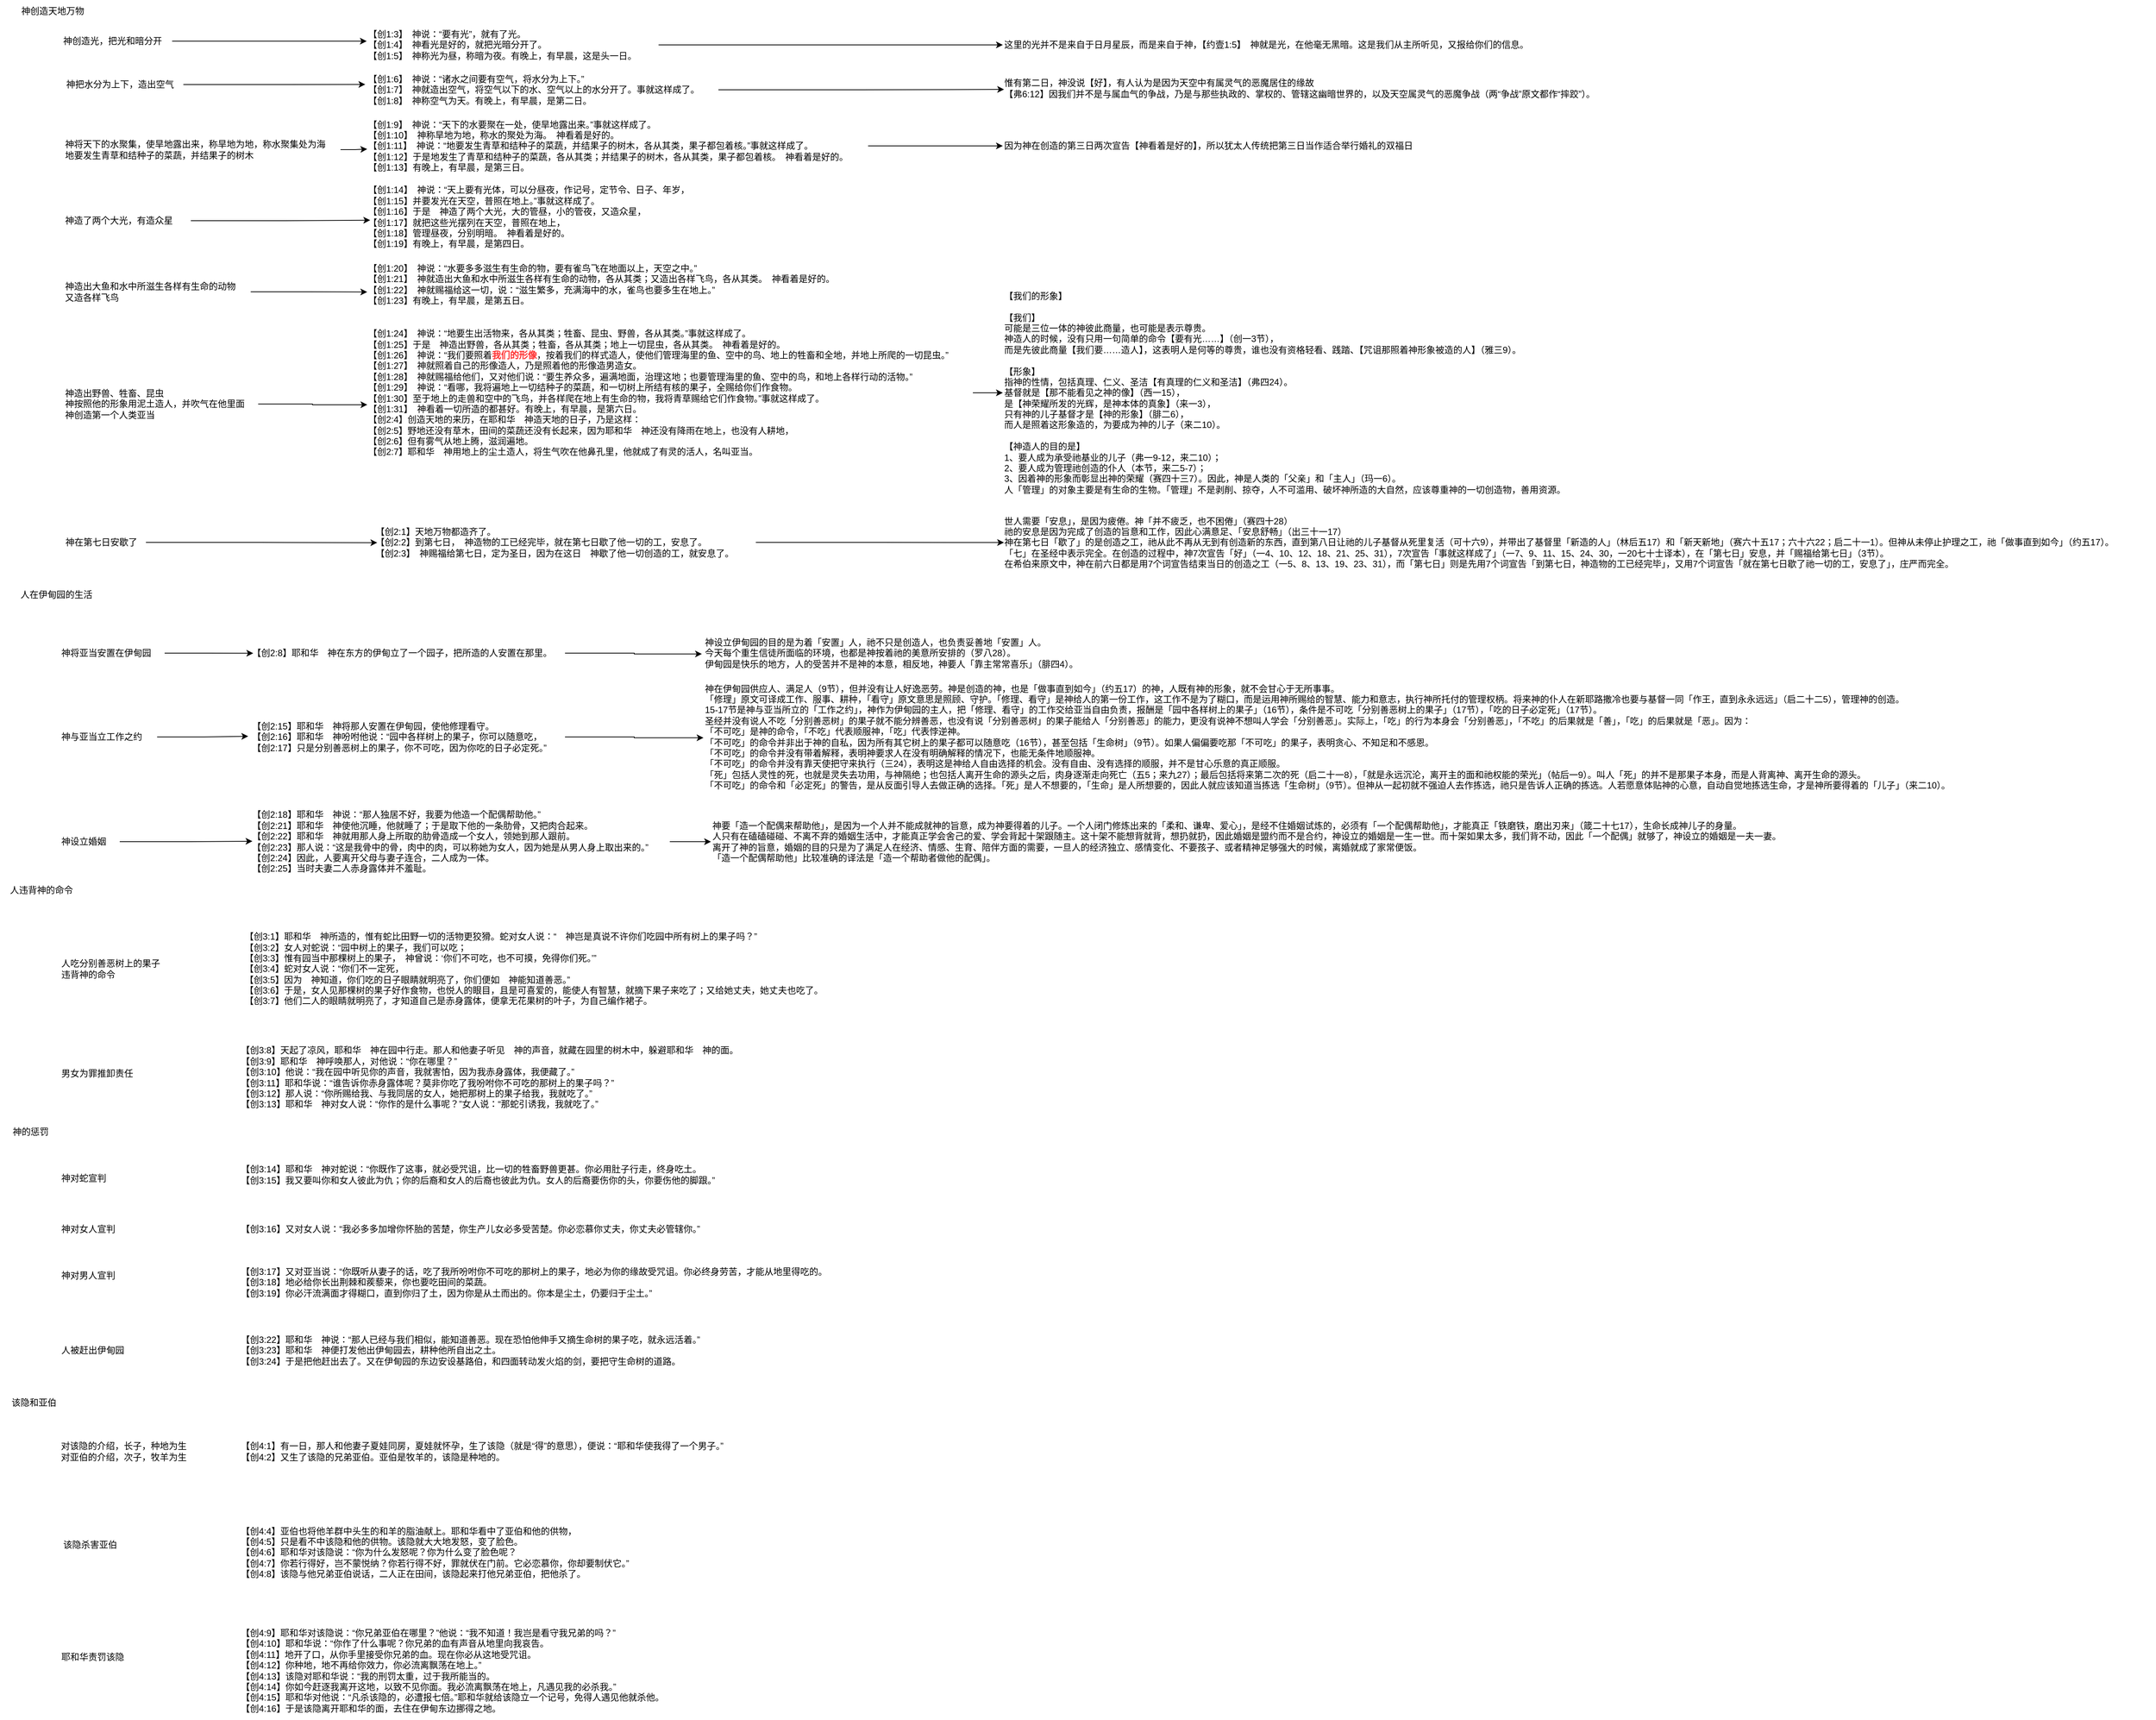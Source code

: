 <mxfile version="24.7.17">
  <diagram name="Page-1" id="DM4he_RCLRV9WtfL8puU">
    <mxGraphModel dx="1042" dy="565" grid="1" gridSize="10" guides="1" tooltips="1" connect="1" arrows="1" fold="1" page="1" pageScale="1" pageWidth="827" pageHeight="1169" math="0" shadow="0">
      <root>
        <mxCell id="0" />
        <mxCell id="1" parent="0" />
        <mxCell id="__xsrpT0oX-hWeF_dwTw-1" value="神创造天地万物" style="text;html=1;align=center;verticalAlign=middle;resizable=0;points=[];autosize=1;strokeColor=none;fillColor=none;" parent="1" vertex="1">
          <mxGeometry x="15" y="40" width="110" height="30" as="geometry" />
        </mxCell>
        <mxCell id="__xsrpT0oX-hWeF_dwTw-2" value="人在伊甸园的生活" style="text;html=1;align=center;verticalAlign=middle;resizable=0;points=[];autosize=1;strokeColor=none;fillColor=none;" parent="1" vertex="1">
          <mxGeometry x="15" y="820" width="120" height="30" as="geometry" />
        </mxCell>
        <mxCell id="kcKfXnQ_HAUE7W35JB_x-12" style="edgeStyle=orthogonalEdgeStyle;rounded=0;orthogonalLoop=1;jettySize=auto;html=1;" parent="1" source="__xsrpT0oX-hWeF_dwTw-6" target="__xsrpT0oX-hWeF_dwTw-25" edge="1">
          <mxGeometry relative="1" as="geometry" />
        </mxCell>
        <mxCell id="__xsrpT0oX-hWeF_dwTw-6" value="&lt;div&gt;【创1:3】　神说：“要有光”，就有了光。&lt;/div&gt;&lt;div&gt;&lt;span style=&quot;background-color: initial;&quot;&gt;【创1:4】　神看光是好的，就把光暗分开了。&lt;/span&gt;&lt;/div&gt;&lt;div&gt;&lt;span style=&quot;background-color: initial;&quot;&gt;【创1:5】　神称光为昼，称暗为夜。有晚上，有早晨，这是头一日。&lt;/span&gt;&lt;/div&gt;" style="text;html=1;align=left;verticalAlign=middle;resizable=0;points=[];autosize=1;strokeColor=none;fillColor=none;" parent="1" vertex="1">
          <mxGeometry x="490" y="70" width="390" height="60" as="geometry" />
        </mxCell>
        <mxCell id="__xsrpT0oX-hWeF_dwTw-7" value="&lt;div&gt;【创1:6】　神说：“诸水之间要有空气，将水分为上下。”&lt;/div&gt;&lt;div&gt;&lt;span style=&quot;background-color: initial;&quot;&gt;【创1:7】　神就造出空气，将空气以下的水、空气以上的水分开了。事就这样成了。&lt;/span&gt;&lt;/div&gt;&lt;div&gt;&lt;span style=&quot;background-color: initial;&quot;&gt;【创1:8】　神称空气为天。有晚上，有早晨，是第二日。&lt;/span&gt;&lt;/div&gt;" style="text;html=1;align=left;verticalAlign=middle;resizable=0;points=[];autosize=1;strokeColor=none;fillColor=none;" parent="1" vertex="1">
          <mxGeometry x="490" y="130" width="470" height="60" as="geometry" />
        </mxCell>
        <mxCell id="kcKfXnQ_HAUE7W35JB_x-14" style="edgeStyle=orthogonalEdgeStyle;rounded=0;orthogonalLoop=1;jettySize=auto;html=1;" parent="1" source="__xsrpT0oX-hWeF_dwTw-8" target="__xsrpT0oX-hWeF_dwTw-23" edge="1">
          <mxGeometry relative="1" as="geometry" />
        </mxCell>
        <mxCell id="__xsrpT0oX-hWeF_dwTw-8" value="&lt;div&gt;【创1:9】　神说：“天下的水要聚在一处，使旱地露出来。”事就这样成了。&lt;/div&gt;&lt;div&gt;【创1:10】　神称旱地为地，称水的聚处为海。　神看着是好的。&lt;/div&gt;&lt;div&gt;【创1:11】　神说：“地要发生青草和结种子的菜蔬，并结果子的树木，各从其类，果子都包着核。”事就这样成了。&lt;/div&gt;&lt;div&gt;【创1:12】于是地发生了青草和结种子的菜蔬，各从其类；并结果子的树木，各从其类，果子都包着核。　神看着是好的。&lt;/div&gt;&lt;div&gt;【创1:13】有晚上，有早晨，是第三日。&lt;/div&gt;" style="text;html=1;align=left;verticalAlign=middle;resizable=0;points=[];autosize=1;strokeColor=none;fillColor=none;" parent="1" vertex="1">
          <mxGeometry x="490" y="190" width="670" height="90" as="geometry" />
        </mxCell>
        <mxCell id="__xsrpT0oX-hWeF_dwTw-13" value="&lt;div&gt;【创1:14】　神说：“天上要有光体，可以分昼夜，作记号，定节令、日子、年岁，&lt;/div&gt;&lt;div&gt;【创1:15】并要发光在天空，普照在地上。”事就这样成了。&lt;/div&gt;&lt;div&gt;【创1:16】于是　神造了两个大光，大的管昼，小的管夜，又造众星，&lt;/div&gt;&lt;div&gt;【创1:17】就把这些光摆列在天空，普照在地上，&lt;/div&gt;&lt;div&gt;【创1:18】管理昼夜，分别明暗。　神看着是好的。&lt;/div&gt;&lt;div style=&quot;&quot;&gt;【创1:19】有晚上，有早晨，是第四日。&lt;/div&gt;" style="text;html=1;align=left;verticalAlign=middle;resizable=0;points=[];autosize=1;strokeColor=none;fillColor=none;" parent="1" vertex="1">
          <mxGeometry x="490" y="280" width="460" height="100" as="geometry" />
        </mxCell>
        <mxCell id="__xsrpT0oX-hWeF_dwTw-14" value="&lt;div&gt;【创1:20】　神说：“水要多多滋生有生命的物，要有雀鸟飞在地面以上，天空之中。”&lt;/div&gt;&lt;div&gt;【创1:21】　神就造出大鱼和水中所滋生各样有生命的动物，各从其类；又造出各样飞鸟，各从其类。　神看着是好的。&lt;/div&gt;&lt;div&gt;【创1:22】　神就赐福给这一切，说：“滋生繁多，充满海中的水，雀鸟也要多生在地上。”&lt;/div&gt;&lt;div&gt;【创1:23】有晚上，有早晨，是第五日。&lt;/div&gt;" style="text;html=1;align=left;verticalAlign=middle;resizable=0;points=[];autosize=1;strokeColor=none;fillColor=none;" parent="1" vertex="1">
          <mxGeometry x="490" y="385" width="660" height="70" as="geometry" />
        </mxCell>
        <mxCell id="kcKfXnQ_HAUE7W35JB_x-15" style="edgeStyle=orthogonalEdgeStyle;rounded=0;orthogonalLoop=1;jettySize=auto;html=1;" parent="1" source="__xsrpT0oX-hWeF_dwTw-15" target="__xsrpT0oX-hWeF_dwTw-41" edge="1">
          <mxGeometry relative="1" as="geometry" />
        </mxCell>
        <mxCell id="__xsrpT0oX-hWeF_dwTw-15" value="&lt;div&gt;【创1:24】　神说：“地要生出活物来，各从其类；牲畜、昆虫、野兽，各从其类。”事就这样成了。&lt;/div&gt;&lt;div&gt;【创1:25】于是　神造出野兽，各从其类；牲畜，各从其类；地上一切昆虫，各从其类。　神看着是好的。&lt;/div&gt;&lt;div&gt;【创1:26】　神说：“我们要照着&lt;b&gt;&lt;font color=&quot;#ff3333&quot;&gt;我们的形像&lt;/font&gt;&lt;/b&gt;，按着我们的样式造人，使他们管理海里的鱼、空中的鸟、地上的牲畜和全地，并地上所爬的一切昆虫。”&lt;/div&gt;&lt;div&gt;【创1:27】　神就照着自己的形像造人，乃是照着他的形像造男造女。&lt;/div&gt;&lt;div&gt;【创1:28】　神就赐福给他们，又对他们说：“要生养众多，遍满地面，治理这地；也要管理海里的鱼、空中的鸟，和地上各样行动的活物。”&lt;/div&gt;&lt;div&gt;【创1:29】　神说：“看哪，我将遍地上一切结种子的菜蔬，和一切树上所结有核的果子，全赐给你们作食物。&lt;/div&gt;&lt;div&gt;【创1:30】至于地上的走兽和空中的飞鸟，并各样爬在地上有生命的物，我将青草赐给它们作食物。”事就这样成了。&lt;/div&gt;&lt;div&gt;【创1:31】　神看着一切所造的都甚好。有晚上，有早晨，是第六日。&lt;/div&gt;&lt;div&gt;&lt;div&gt;【创2:4】创造天地的来历，在耶和华　神造天地的日子，乃是这样：&lt;/div&gt;&lt;div&gt;【创2:5】野地还没有草木，田间的菜蔬还没有长起来，因为耶和华　神还没有降雨在地上，也没有人耕地，&lt;/div&gt;&lt;div&gt;【创2:6】但有雾气从地上腾，滋润遍地。&lt;/div&gt;&lt;div&gt;【创2:7】耶和华　神用地上的尘土造人，将生气吹在他鼻孔里，他就成了有灵的活人，名叫亚当。&lt;/div&gt;&lt;/div&gt;" style="text;html=1;align=left;verticalAlign=middle;resizable=0;points=[];autosize=1;strokeColor=none;fillColor=none;" parent="1" vertex="1">
          <mxGeometry x="490" y="470" width="810" height="190" as="geometry" />
        </mxCell>
        <mxCell id="__xsrpT0oX-hWeF_dwTw-23" value="因为神在创造的第三日两次宣告【神看着是好的】，所以犹太人传统把第三日当作适合举行婚礼的双福日" style="text;html=1;align=left;verticalAlign=middle;resizable=0;points=[];autosize=1;strokeColor=none;fillColor=none;" parent="1" vertex="1">
          <mxGeometry x="1340" y="220" width="580" height="30" as="geometry" />
        </mxCell>
        <mxCell id="__xsrpT0oX-hWeF_dwTw-25" value="这里的光并不是来自于日月星辰，而是来自于神，【约壹1:5】　神就是光，在他毫无黑暗。这是我们从主所听见，又报给你们的信息。" style="text;html=1;align=left;verticalAlign=middle;resizable=0;points=[];autosize=1;strokeColor=none;fillColor=none;" parent="1" vertex="1">
          <mxGeometry x="1340" y="85" width="740" height="30" as="geometry" />
        </mxCell>
        <mxCell id="__xsrpT0oX-hWeF_dwTw-26" value="惟有第二日，神没说【好】，有人认为是因为天空中有属灵气的恶魔居住的缘故&lt;div&gt;【弗6:12】因我们并不是与属血气的争战，乃是与那些执政的、掌权的、管辖这幽暗世界的，以及天空属灵气的恶魔争战（两“争战”原文都作“摔跤”）。&lt;/div&gt;" style="text;html=1;align=left;verticalAlign=middle;resizable=0;points=[];autosize=1;strokeColor=none;fillColor=none;" parent="1" vertex="1">
          <mxGeometry x="1340" y="138" width="820" height="40" as="geometry" />
        </mxCell>
        <mxCell id="__xsrpT0oX-hWeF_dwTw-32" value="&lt;div&gt;【创2:1】天地万物都造齐了。&lt;/div&gt;&lt;div&gt;【创2:2】到第七日，　神造物的工已经完毕，就在第七日歇了他一切的工，安息了。&lt;/div&gt;&lt;div&gt;【创2:3】　神赐福给第七日，定为圣日，因为在这日　神歇了他一切创造的工，就安息了。&lt;/div&gt;" style="text;html=1;align=left;verticalAlign=middle;resizable=0;points=[];autosize=1;strokeColor=none;fillColor=none;" parent="1" vertex="1">
          <mxGeometry x="500" y="735" width="510" height="60" as="geometry" />
        </mxCell>
        <mxCell id="__xsrpT0oX-hWeF_dwTw-40" value="&lt;div&gt;世人需要「安息」，是因为疲倦。神「并不疲乏，也不困倦」（赛四十28）&lt;/div&gt;&lt;div&gt;祂的安息是因为完成了创造的旨意和工作，因此心满意足、「安息舒畅」（出三十一17）&lt;/div&gt;&lt;div&gt;神在第七日「歇了」的是创造之工，祂从此不再从无到有创造新的东西，直到第八日让祂的儿子基督从死里复活（可十六9），并带出了基督里「新造的人」（林后五17）和「新天新地」（赛六十五17；六十六22；启二十一1）。但神从未停止护理之工，祂「做事直到如今」（约五17）。&lt;/div&gt;&lt;div&gt;「七」在圣经中表示完全。在创造的过程中，神7次宣告「好」（一4、10、12、18、21、25、31），7次宣告「事就这样成了」（一7、9、11、15、24、30，一20七十士译本），在「第七日」安息，并「赐福给第七日」（3节）。&lt;/div&gt;&lt;div&gt;在希伯来原文中，神在前六日都是用7个词宣告结束当日的创造之工（一5、8、13、19、23、31），而「第七日」则是先用7个词宣告「到第七日，神造物的工已经完毕」，又用7个词宣告「就在第七日歇了祂一切的工，安息了」，庄严而完全。&lt;/div&gt;" style="text;html=1;align=left;verticalAlign=middle;resizable=0;points=[];autosize=1;strokeColor=none;fillColor=none;" parent="1" vertex="1">
          <mxGeometry x="1340" y="720" width="1540" height="90" as="geometry" />
        </mxCell>
        <mxCell id="__xsrpT0oX-hWeF_dwTw-41" value="&lt;span style=&quot;&quot;&gt;【我们的形象】&lt;/span&gt;&lt;div style=&quot;&quot;&gt;&lt;br&gt;&lt;div&gt;【我们】&lt;br&gt;&lt;span style=&quot;background-color: initial;&quot;&gt;可能是三位一体的神彼此商量，也可能是表示尊贵。&lt;/span&gt;&lt;/div&gt;&lt;div&gt;神造人的时候，没有只用一句简单的命令【要有光……】（创一3节），&lt;br&gt;而是先彼此商量【我们要……造人】，这表明人是何等的尊贵，谁也没有资格轻看、践踏、【咒诅那照着神形象被造的人】（雅三9）。&lt;br&gt;&lt;br&gt;&lt;/div&gt;&lt;div&gt;【形象】&lt;br&gt;指神的性情，包括真理、仁义、圣洁【有真理的仁义和圣洁】（弗四24）。&lt;br&gt;基督就是【那不能看见之神的像】（西一15），&lt;/div&gt;&lt;div&gt;是【神荣耀所发的光辉，是神本体的真象】（来一3），&lt;/div&gt;&lt;div&gt;只有神的儿子基督才是【神的形象】（腓二6），&lt;/div&gt;&lt;div&gt;而人是照着这形象造的，为要成为神的儿子（来二10）。&lt;/div&gt;&lt;div&gt;&lt;br&gt;&lt;/div&gt;&lt;div&gt;&lt;div&gt;【神造人的目的是】&lt;/div&gt;&lt;div&gt;1、要人成为承受祂基业的儿子（弗一9-12，来二10）；&lt;/div&gt;&lt;div&gt;2、要人成为管理祂创造的仆人（本节，来二5-7）；&lt;/div&gt;&lt;div&gt;3、因着神的形象而彰显出神的荣耀（赛四十三7）。因此，神是人类的「父亲」和「主人」（玛一6）。&lt;/div&gt;&lt;div&gt;人「管理」的对象主要是有生命的生物。「管理」不是剥削、掠夺，人不可滥用、破坏神所造的大自然，应该尊重神的一切创造物，善用资源。&lt;/div&gt;&lt;/div&gt;&lt;/div&gt;" style="text;html=1;align=left;verticalAlign=middle;resizable=0;points=[];autosize=1;strokeColor=none;fillColor=none;" parent="1" vertex="1">
          <mxGeometry x="1340" y="420" width="780" height="290" as="geometry" />
        </mxCell>
        <mxCell id="__xsrpT0oX-hWeF_dwTw-44" value="人违背神的命令" style="text;html=1;align=center;verticalAlign=middle;resizable=0;points=[];autosize=1;strokeColor=none;fillColor=none;" parent="1" vertex="1">
          <mxGeometry y="1215" width="110" height="30" as="geometry" />
        </mxCell>
        <mxCell id="kcKfXnQ_HAUE7W35JB_x-1" value="神创造光，把光和暗分开" style="text;html=1;align=center;verticalAlign=middle;resizable=0;points=[];autosize=1;strokeColor=none;fillColor=none;" parent="1" vertex="1">
          <mxGeometry x="70" y="80" width="160" height="30" as="geometry" />
        </mxCell>
        <mxCell id="kcKfXnQ_HAUE7W35JB_x-2" style="edgeStyle=orthogonalEdgeStyle;rounded=0;orthogonalLoop=1;jettySize=auto;html=1;entryX=0;entryY=0.417;entryDx=0;entryDy=0;entryPerimeter=0;" parent="1" source="kcKfXnQ_HAUE7W35JB_x-1" target="__xsrpT0oX-hWeF_dwTw-6" edge="1">
          <mxGeometry relative="1" as="geometry" />
        </mxCell>
        <mxCell id="kcKfXnQ_HAUE7W35JB_x-4" value="神把水分为上下，造出空气" style="text;html=1;align=center;verticalAlign=middle;resizable=0;points=[];autosize=1;strokeColor=none;fillColor=none;" parent="1" vertex="1">
          <mxGeometry x="75" y="138" width="170" height="30" as="geometry" />
        </mxCell>
        <mxCell id="kcKfXnQ_HAUE7W35JB_x-5" style="edgeStyle=orthogonalEdgeStyle;rounded=0;orthogonalLoop=1;jettySize=auto;html=1;entryX=-0.004;entryY=0.381;entryDx=0;entryDy=0;entryPerimeter=0;" parent="1" source="kcKfXnQ_HAUE7W35JB_x-4" target="__xsrpT0oX-hWeF_dwTw-7" edge="1">
          <mxGeometry relative="1" as="geometry" />
        </mxCell>
        <mxCell id="kcKfXnQ_HAUE7W35JB_x-7" value="神将天下的水聚集，使旱地露出来，称旱地为地，称水聚集处为海&lt;div&gt;地要发生青草和结种子的菜蔬，并结果子的树木&lt;/div&gt;" style="text;html=1;align=left;verticalAlign=middle;resizable=0;points=[];autosize=1;strokeColor=none;fillColor=none;" parent="1" vertex="1">
          <mxGeometry x="85" y="220" width="370" height="40" as="geometry" />
        </mxCell>
        <mxCell id="kcKfXnQ_HAUE7W35JB_x-8" value="神造了两个大光，有造众星" style="text;html=1;align=left;verticalAlign=middle;resizable=0;points=[];autosize=1;strokeColor=none;fillColor=none;" parent="1" vertex="1">
          <mxGeometry x="85" y="320" width="170" height="30" as="geometry" />
        </mxCell>
        <mxCell id="kcKfXnQ_HAUE7W35JB_x-9" value="神造出大鱼和水中所滋生各样有生命的动物&lt;div&gt;又造各样飞鸟&lt;/div&gt;" style="text;html=1;align=left;verticalAlign=middle;resizable=0;points=[];autosize=1;strokeColor=none;fillColor=none;" parent="1" vertex="1">
          <mxGeometry x="85" y="410" width="250" height="40" as="geometry" />
        </mxCell>
        <mxCell id="kcKfXnQ_HAUE7W35JB_x-10" value="神造出野兽、牲畜、昆虫&lt;div&gt;神按照他的形象用泥土造人，并吹气在他里面&lt;/div&gt;&lt;div&gt;神创造第一个人类亚当&lt;/div&gt;" style="text;html=1;align=left;verticalAlign=middle;resizable=0;points=[];autosize=1;strokeColor=none;fillColor=none;" parent="1" vertex="1">
          <mxGeometry x="85" y="550" width="260" height="60" as="geometry" />
        </mxCell>
        <mxCell id="kcKfXnQ_HAUE7W35JB_x-13" style="edgeStyle=orthogonalEdgeStyle;rounded=0;orthogonalLoop=1;jettySize=auto;html=1;entryX=0.002;entryY=0.538;entryDx=0;entryDy=0;entryPerimeter=0;" parent="1" source="__xsrpT0oX-hWeF_dwTw-7" target="__xsrpT0oX-hWeF_dwTw-26" edge="1">
          <mxGeometry relative="1" as="geometry" />
        </mxCell>
        <mxCell id="kcKfXnQ_HAUE7W35JB_x-16" style="edgeStyle=orthogonalEdgeStyle;rounded=0;orthogonalLoop=1;jettySize=auto;html=1;entryX=0.001;entryY=0.502;entryDx=0;entryDy=0;entryPerimeter=0;" parent="1" source="__xsrpT0oX-hWeF_dwTw-32" target="__xsrpT0oX-hWeF_dwTw-40" edge="1">
          <mxGeometry relative="1" as="geometry" />
        </mxCell>
        <mxCell id="kcKfXnQ_HAUE7W35JB_x-21" style="edgeStyle=orthogonalEdgeStyle;rounded=0;orthogonalLoop=1;jettySize=auto;html=1;entryX=0.001;entryY=0.547;entryDx=0;entryDy=0;entryPerimeter=0;" parent="1" source="kcKfXnQ_HAUE7W35JB_x-7" target="__xsrpT0oX-hWeF_dwTw-8" edge="1">
          <mxGeometry relative="1" as="geometry" />
        </mxCell>
        <mxCell id="kcKfXnQ_HAUE7W35JB_x-23" style="edgeStyle=orthogonalEdgeStyle;rounded=0;orthogonalLoop=1;jettySize=auto;html=1;entryX=0.01;entryY=0.543;entryDx=0;entryDy=0;entryPerimeter=0;" parent="1" source="kcKfXnQ_HAUE7W35JB_x-8" target="__xsrpT0oX-hWeF_dwTw-13" edge="1">
          <mxGeometry relative="1" as="geometry" />
        </mxCell>
        <mxCell id="kcKfXnQ_HAUE7W35JB_x-24" style="edgeStyle=orthogonalEdgeStyle;rounded=0;orthogonalLoop=1;jettySize=auto;html=1;entryX=0.001;entryY=0.647;entryDx=0;entryDy=0;entryPerimeter=0;" parent="1" source="kcKfXnQ_HAUE7W35JB_x-9" target="__xsrpT0oX-hWeF_dwTw-14" edge="1">
          <mxGeometry relative="1" as="geometry" />
        </mxCell>
        <mxCell id="kcKfXnQ_HAUE7W35JB_x-26" value="神在第七日安歇了" style="text;html=1;align=center;verticalAlign=middle;resizable=0;points=[];autosize=1;strokeColor=none;fillColor=none;" parent="1" vertex="1">
          <mxGeometry x="75" y="750" width="120" height="30" as="geometry" />
        </mxCell>
        <mxCell id="kcKfXnQ_HAUE7W35JB_x-28" style="edgeStyle=orthogonalEdgeStyle;rounded=0;orthogonalLoop=1;jettySize=auto;html=1;entryX=0.001;entryY=0.584;entryDx=0;entryDy=0;entryPerimeter=0;" parent="1" source="kcKfXnQ_HAUE7W35JB_x-10" target="__xsrpT0oX-hWeF_dwTw-15" edge="1">
          <mxGeometry relative="1" as="geometry" />
        </mxCell>
        <mxCell id="kcKfXnQ_HAUE7W35JB_x-30" style="edgeStyle=orthogonalEdgeStyle;rounded=0;orthogonalLoop=1;jettySize=auto;html=1;entryX=0.008;entryY=0.506;entryDx=0;entryDy=0;entryPerimeter=0;" parent="1" source="kcKfXnQ_HAUE7W35JB_x-26" target="__xsrpT0oX-hWeF_dwTw-32" edge="1">
          <mxGeometry relative="1" as="geometry" />
        </mxCell>
        <mxCell id="kcKfXnQ_HAUE7W35JB_x-31" value="神将亚当安置在伊甸园" style="text;html=1;align=left;verticalAlign=middle;resizable=0;points=[];autosize=1;strokeColor=none;fillColor=none;" parent="1" vertex="1">
          <mxGeometry x="80" y="898" width="140" height="30" as="geometry" />
        </mxCell>
        <mxCell id="kcKfXnQ_HAUE7W35JB_x-32" value="【创2:8】耶和华　神在东方的伊甸立了一个园子，把所造的人安置在那里。" style="text;html=1;align=left;verticalAlign=middle;resizable=0;points=[];autosize=1;strokeColor=none;fillColor=none;" parent="1" vertex="1">
          <mxGeometry x="335" y="898" width="420" height="30" as="geometry" />
        </mxCell>
        <mxCell id="kcKfXnQ_HAUE7W35JB_x-33" value="神设立伊甸园的目的是为着「安置」人，祂不只是创造人，也负责妥善地「安置」人。&lt;div&gt;今天每个重生信徒所面临的环境，也都是神按着祂的美意所安排的（罗八28）。&lt;/div&gt;&lt;div&gt;伊甸园是快乐的地方，人的受苦并不是神的本意，相反地，神要人「靠主常常喜乐」（腓四4）。&lt;/div&gt;" style="text;html=1;align=left;verticalAlign=middle;resizable=0;points=[];autosize=1;strokeColor=none;fillColor=none;" parent="1" vertex="1">
          <mxGeometry x="940" y="883" width="530" height="60" as="geometry" />
        </mxCell>
        <mxCell id="kcKfXnQ_HAUE7W35JB_x-34" value="神与亚当立工作之约" style="text;html=1;align=left;verticalAlign=middle;resizable=0;points=[];autosize=1;strokeColor=none;fillColor=none;" parent="1" vertex="1">
          <mxGeometry x="80" y="1010" width="130" height="30" as="geometry" />
        </mxCell>
        <mxCell id="kcKfXnQ_HAUE7W35JB_x-35" value="【创2:15】耶和华　神将那人安置在伊甸园，使他修理看守。&lt;div&gt;&lt;div&gt;【创2:16】耶和华　神吩咐他说：“园中各样树上的果子，你可以随意吃，&lt;/div&gt;&lt;div&gt;【创2:17】只是分别善恶树上的果子，你不可吃，因为你吃的日子必定死。”&lt;/div&gt;&lt;/div&gt;" style="text;html=1;align=left;verticalAlign=middle;resizable=0;points=[];autosize=1;strokeColor=none;fillColor=none;" parent="1" vertex="1">
          <mxGeometry x="335" y="995" width="420" height="60" as="geometry" />
        </mxCell>
        <mxCell id="kcKfXnQ_HAUE7W35JB_x-36" value="&lt;div&gt;神在伊甸园供应人、满足人（9节），但并没有让人好逸恶劳。神是创造的神，也是「做事直到如今」（约五17）的神，人既有神的形象，就不会甘心于无所事事。&lt;/div&gt;&lt;div&gt;「修理」原文可译成工作、服事、耕种，「看守」原文意思是照顾、守护。「修理、看守」是神给人的第一份工作，这工作不是为了糊口，而是运用神所赐给的智慧、能力和意志，执行神所托付的管理权柄。将来神的仆人在新耶路撒冷也要与基督一同「作王，直到永永远远」（启二十二5），管理神的创造。&lt;/div&gt;&lt;div&gt;15-17节是神与亚当所立的「工作之约」，神作为伊甸园的主人，把「修理、看守」的工作交给亚当自由负责，报酬是「园中各样树上的果子」（16节），条件是不可吃「分别善恶树上的果子」（17节），「吃的日子必定死」（17节）。&lt;/div&gt;&lt;div&gt;&lt;div&gt;圣经并没有说人不吃「分别善恶树」的果子就不能分辨善恶，也没有说「分别善恶树」的果子能给人「分别善恶」的能力，更没有说神不想叫人学会「分别善恶」。实际上，「吃」的行为本身会「分别善恶」，「不吃」的后果就是「善」，「吃」的后果就是「恶」。因为：&lt;/div&gt;&lt;div&gt;「不可吃」是神的命令，「不吃」代表顺服神，「吃」代表悖逆神。&lt;/div&gt;&lt;div&gt;「不可吃」的命令并非出于神的自私，因为所有其它树上的果子都可以随意吃（16节），甚至包括「生命树」（9节）。如果人偏偏要吃那「不可吃」的果子，表明贪心、不知足和不感恩。&lt;/div&gt;&lt;div&gt;「不可吃」的命令并没有带着解释，表明神要求人在没有明确解释的情况下，也能无条件地顺服神。&lt;/div&gt;&lt;div&gt;「不可吃」的命令并没有靠天使把守来执行（三24），表明这是神给人自由选择的机会。没有自由、没有选择的顺服，并不是甘心乐意的真正顺服。&lt;/div&gt;&lt;div&gt;「死」包括人灵性的死，也就是灵失去功用，与神隔绝；也包括人离开生命的源头之后，肉身逐渐走向死亡（五5；来九27）；最后包括将来第二次的死（启二十一8），「就是永远沉沦，离开主的面和祂权能的荣光」（帖后一9）。叫人「死」的并不是那果子本身，而是人背离神、离开生命的源头。&lt;/div&gt;&lt;div&gt;「不可吃」的命令和「必定死」的警告，是从反面引导人去做正确的选择。「死」是人不想要的，「生命」是人所想要的，因此人就应该知道当拣选「生命树」（9节）。但神从一起初就不强迫人去作拣选，祂只是告诉人正确的拣选。人若愿意体贴神的心意，自动自觉地拣选生命，才是神所要得着的「儿子」（来二10）。&lt;/div&gt;&lt;/div&gt;" style="text;html=1;align=left;verticalAlign=middle;resizable=0;points=[];autosize=1;strokeColor=none;fillColor=none;" parent="1" vertex="1">
          <mxGeometry x="940" y="945" width="1720" height="160" as="geometry" />
        </mxCell>
        <mxCell id="kcKfXnQ_HAUE7W35JB_x-38" value="神设立婚姻" style="text;html=1;align=left;verticalAlign=middle;resizable=0;points=[];autosize=1;strokeColor=none;fillColor=none;" parent="1" vertex="1">
          <mxGeometry x="80" y="1150" width="80" height="30" as="geometry" />
        </mxCell>
        <mxCell id="kcKfXnQ_HAUE7W35JB_x-46" style="edgeStyle=orthogonalEdgeStyle;rounded=0;orthogonalLoop=1;jettySize=auto;html=1;" parent="1" source="kcKfXnQ_HAUE7W35JB_x-39" target="kcKfXnQ_HAUE7W35JB_x-40" edge="1">
          <mxGeometry relative="1" as="geometry" />
        </mxCell>
        <mxCell id="kcKfXnQ_HAUE7W35JB_x-39" value="【创2:18】耶和华　神说：“那人独居不好，我要为他造一个配偶帮助他。”&lt;div&gt;&lt;div&gt;【创2:21】耶和华　神使他沉睡，他就睡了；于是取下他的一条肋骨，又把肉合起来。&lt;/div&gt;&lt;div&gt;【创2:22】耶和华　神就用那人身上所取的肋骨造成一个女人，领她到那人跟前。&lt;/div&gt;&lt;div&gt;【创2:23】那人说：“这是我骨中的骨，肉中的肉，可以称她为女人，因为她是从男人身上取出来的。”&lt;/div&gt;&lt;div&gt;【创2:24】因此，人要离开父母与妻子连合，二人成为一体。&lt;/div&gt;&lt;div&gt;【创2:25】当时夫妻二人赤身露体并不羞耻。&lt;/div&gt;&lt;/div&gt;" style="text;html=1;align=left;verticalAlign=middle;resizable=0;points=[];autosize=1;strokeColor=none;fillColor=none;" parent="1" vertex="1">
          <mxGeometry x="335" y="1115" width="560" height="100" as="geometry" />
        </mxCell>
        <mxCell id="kcKfXnQ_HAUE7W35JB_x-40" value="&lt;div&gt;神要「造一个配偶来帮助他」，是因为一个人并不能成就神的旨意，成为神要得着的儿子。一个人闭门修炼出来的「柔和、谦卑、爱心」，是经不住婚姻试炼的，必须有「一个配偶帮助他」，才能真正「铁磨铁，磨出刃来」（箴二十七17），生命长成神儿子的身量。&lt;/div&gt;&lt;div&gt;人只有在磕磕碰碰、不离不弃的婚姻生活中，才能真正学会舍己的爱、学会背起十架跟随主。这十架不能想背就背，想扔就扔，因此婚姻是盟约而不是合约，神设立的婚姻是一生一世。而十架如果太多，我们背不动，因此「一个配偶」就够了，神设立的婚姻是一夫一妻。&lt;/div&gt;&lt;div&gt;离开了神的旨意，婚姻的目的只是为了满足人在经济、情感、生育、陪伴方面的需要，一旦人的经济独立、感情变化、不要孩子、或者精神足够强大的时候，离婚就成了家常便饭。&lt;/div&gt;&lt;div&gt;「造一个配偶帮助他」比较准确的译法是「造一个帮助者做他的配偶」。&lt;/div&gt;" style="text;html=1;align=left;verticalAlign=middle;resizable=0;points=[];autosize=1;strokeColor=none;fillColor=none;" parent="1" vertex="1">
          <mxGeometry x="950" y="1130" width="1450" height="70" as="geometry" />
        </mxCell>
        <mxCell id="kcKfXnQ_HAUE7W35JB_x-41" style="edgeStyle=orthogonalEdgeStyle;rounded=0;orthogonalLoop=1;jettySize=auto;html=1;entryX=0.008;entryY=0.504;entryDx=0;entryDy=0;entryPerimeter=0;" parent="1" source="kcKfXnQ_HAUE7W35JB_x-31" target="kcKfXnQ_HAUE7W35JB_x-32" edge="1">
          <mxGeometry relative="1" as="geometry" />
        </mxCell>
        <mxCell id="kcKfXnQ_HAUE7W35JB_x-42" style="edgeStyle=orthogonalEdgeStyle;rounded=0;orthogonalLoop=1;jettySize=auto;html=1;entryX=-0.004;entryY=0.518;entryDx=0;entryDy=0;entryPerimeter=0;" parent="1" source="kcKfXnQ_HAUE7W35JB_x-32" target="kcKfXnQ_HAUE7W35JB_x-33" edge="1">
          <mxGeometry relative="1" as="geometry" />
        </mxCell>
        <mxCell id="kcKfXnQ_HAUE7W35JB_x-43" style="edgeStyle=orthogonalEdgeStyle;rounded=0;orthogonalLoop=1;jettySize=auto;html=1;entryX=-0.008;entryY=0.486;entryDx=0;entryDy=0;entryPerimeter=0;" parent="1" source="kcKfXnQ_HAUE7W35JB_x-34" target="kcKfXnQ_HAUE7W35JB_x-35" edge="1">
          <mxGeometry relative="1" as="geometry" />
        </mxCell>
        <mxCell id="kcKfXnQ_HAUE7W35JB_x-44" style="edgeStyle=orthogonalEdgeStyle;rounded=0;orthogonalLoop=1;jettySize=auto;html=1;entryX=0;entryY=0.507;entryDx=0;entryDy=0;entryPerimeter=0;" parent="1" source="kcKfXnQ_HAUE7W35JB_x-35" target="kcKfXnQ_HAUE7W35JB_x-36" edge="1">
          <mxGeometry relative="1" as="geometry" />
        </mxCell>
        <mxCell id="kcKfXnQ_HAUE7W35JB_x-45" style="edgeStyle=orthogonalEdgeStyle;rounded=0;orthogonalLoop=1;jettySize=auto;html=1;entryX=0.004;entryY=0.494;entryDx=0;entryDy=0;entryPerimeter=0;" parent="1" source="kcKfXnQ_HAUE7W35JB_x-38" target="kcKfXnQ_HAUE7W35JB_x-39" edge="1">
          <mxGeometry relative="1" as="geometry" />
        </mxCell>
        <mxCell id="kcKfXnQ_HAUE7W35JB_x-47" value="神的惩罚" style="text;html=1;align=left;verticalAlign=middle;resizable=0;points=[];autosize=1;strokeColor=none;fillColor=none;" parent="1" vertex="1">
          <mxGeometry x="15" y="1538" width="70" height="30" as="geometry" />
        </mxCell>
        <mxCell id="kcKfXnQ_HAUE7W35JB_x-48" value="人被赶出伊甸园" style="text;html=1;align=left;verticalAlign=middle;resizable=0;points=[];autosize=1;strokeColor=none;fillColor=none;" parent="1" vertex="1">
          <mxGeometry x="80" y="1830" width="110" height="30" as="geometry" />
        </mxCell>
        <mxCell id="kcKfXnQ_HAUE7W35JB_x-52" value="人吃分别善恶树上的果子&lt;div&gt;违背神的命令&lt;/div&gt;" style="text;html=1;align=left;verticalAlign=middle;resizable=0;points=[];autosize=1;strokeColor=none;fillColor=none;" parent="1" vertex="1">
          <mxGeometry x="80" y="1315" width="160" height="40" as="geometry" />
        </mxCell>
        <mxCell id="kcKfXnQ_HAUE7W35JB_x-53" value="&lt;div&gt;【创3:1】耶和华　神所造的，惟有蛇比田野一切的活物更狡猾。蛇对女人说：“　神岂是真说不许你们吃园中所有树上的果子吗？”&lt;/div&gt;&lt;div&gt;【创3:2】女人对蛇说：“园中树上的果子，我们可以吃；&lt;/div&gt;&lt;div&gt;【创3:3】惟有园当中那棵树上的果子，　神曾说：‘你们不可吃，也不可摸，免得你们死。’”&lt;/div&gt;&lt;div&gt;【创3:4】蛇对女人说：“你们不一定死，&lt;/div&gt;&lt;div&gt;【创3:5】因为　神知道，你们吃的日子眼睛就明亮了，你们便如　神能知道善恶。”&lt;/div&gt;&lt;div&gt;【创3:6】于是，女人见那棵树的果子好作食物，也悦人的眼目，且是可喜爱的，能使人有智慧，就摘下果子来吃了；又给她丈夫，她丈夫也吃了。&lt;/div&gt;&lt;div&gt;【创3:7】他们二人的眼睛就明亮了，才知道自己是赤身露体，便拿无花果树的叶子，为自己编作裙子。&lt;/div&gt;" style="text;html=1;align=left;verticalAlign=middle;resizable=0;points=[];autosize=1;strokeColor=none;fillColor=none;" parent="1" vertex="1">
          <mxGeometry x="325" y="1280" width="800" height="110" as="geometry" />
        </mxCell>
        <mxCell id="kcKfXnQ_HAUE7W35JB_x-54" value="男女为罪推卸责任" style="text;html=1;align=left;verticalAlign=middle;resizable=0;points=[];autosize=1;strokeColor=none;fillColor=none;" parent="1" vertex="1">
          <mxGeometry x="80" y="1460" width="120" height="30" as="geometry" />
        </mxCell>
        <mxCell id="kcKfXnQ_HAUE7W35JB_x-55" value="&lt;div&gt;【创3:8】天起了凉风，耶和华　神在园中行走。那人和他妻子听见　神的声音，就藏在园里的树木中，躲避耶和华　神的面。&lt;/div&gt;&lt;div&gt;【创3:9】耶和华　神呼唤那人，对他说：“你在哪里？”&lt;/div&gt;&lt;div&gt;【创3:10】他说：“我在园中听见你的声音，我就害怕，因为我赤身露体，我便藏了。”&lt;/div&gt;&lt;div&gt;【创3:11】耶和华说：“谁告诉你赤身露体呢？莫非你吃了我吩咐你不可吃的那树上的果子吗？”&lt;/div&gt;&lt;div&gt;【创3:12】那人说：“你所赐给我、与我同居的女人，她把那树上的果子给我，我就吃了。”&lt;/div&gt;&lt;div&gt;【创3:13】耶和华　神对女人说：“你作的是什么事呢？”女人说：“那蛇引诱我，我就吃了。”&lt;/div&gt;" style="text;html=1;align=left;verticalAlign=middle;resizable=0;points=[];autosize=1;strokeColor=none;fillColor=none;" parent="1" vertex="1">
          <mxGeometry x="320" y="1430" width="690" height="100" as="geometry" />
        </mxCell>
        <mxCell id="R3OG-4nL4PTdNQAV5DZW-2" value="神对蛇宣判" style="text;html=1;align=left;verticalAlign=middle;resizable=0;points=[];autosize=1;strokeColor=none;fillColor=none;" vertex="1" parent="1">
          <mxGeometry x="80" y="1600" width="80" height="30" as="geometry" />
        </mxCell>
        <mxCell id="R3OG-4nL4PTdNQAV5DZW-3" value="神对女人宣判" style="text;html=1;align=left;verticalAlign=middle;resizable=0;points=[];autosize=1;strokeColor=none;fillColor=none;" vertex="1" parent="1">
          <mxGeometry x="80" y="1668" width="100" height="30" as="geometry" />
        </mxCell>
        <mxCell id="R3OG-4nL4PTdNQAV5DZW-4" value="神对男人宣判" style="text;html=1;align=left;verticalAlign=middle;resizable=0;points=[];autosize=1;strokeColor=none;fillColor=none;" vertex="1" parent="1">
          <mxGeometry x="80" y="1730" width="100" height="30" as="geometry" />
        </mxCell>
        <mxCell id="R3OG-4nL4PTdNQAV5DZW-5" value="&lt;div&gt;【创3:14】耶和华　神对蛇说：“你既作了这事，就必受咒诅，比一切的牲畜野兽更甚。你必用肚子行走，终身吃土。&lt;/div&gt;&lt;div&gt;【创3:15】我又要叫你和女人彼此为仇；你的后裔和女人的后裔也彼此为仇。女人的后裔要伤你的头，你要伤他的脚跟。”&lt;/div&gt;" style="text;html=1;align=left;verticalAlign=middle;resizable=0;points=[];autosize=1;strokeColor=none;fillColor=none;" vertex="1" parent="1">
          <mxGeometry x="320" y="1590" width="660" height="40" as="geometry" />
        </mxCell>
        <mxCell id="R3OG-4nL4PTdNQAV5DZW-6" value="【创3:16】又对女人说：“我必多多加增你怀胎的苦楚，你生产儿女必多受苦楚。你必恋慕你丈夫，你丈夫必管辖你。”" style="text;html=1;align=left;verticalAlign=middle;resizable=0;points=[];autosize=1;strokeColor=none;fillColor=none;" vertex="1" parent="1">
          <mxGeometry x="320" y="1668" width="640" height="30" as="geometry" />
        </mxCell>
        <mxCell id="R3OG-4nL4PTdNQAV5DZW-7" value="&lt;div&gt;【创3:17】又对亚当说：“你既听从妻子的话，吃了我所吩咐你不可吃的那树上的果子，地必为你的缘故受咒诅。你必终身劳苦，才能从地里得吃的。&lt;/div&gt;&lt;div&gt;【创3:18】地必给你长出荆棘和蒺藜来，你也要吃田间的菜蔬。&lt;/div&gt;&lt;div&gt;【创3:19】你必汗流满面才得糊口，直到你归了土，因为你是从土而出的。你本是尘土，仍要归于尘土。”&lt;/div&gt;" style="text;html=1;align=left;verticalAlign=middle;resizable=0;points=[];autosize=1;strokeColor=none;fillColor=none;" vertex="1" parent="1">
          <mxGeometry x="320" y="1724" width="810" height="60" as="geometry" />
        </mxCell>
        <mxCell id="R3OG-4nL4PTdNQAV5DZW-8" value="&lt;div&gt;【创3:22】耶和华　神说：“那人已经与我们相似，能知道善恶。现在恐怕他伸手又摘生命树的果子吃，就永远活着。”&lt;/div&gt;&lt;div&gt;【创3:23】耶和华　神便打发他出伊甸园去，耕种他所自出之土。&lt;/div&gt;&lt;div&gt;【创3:24】于是把他赶出去了。又在伊甸园的东边安设基路伯，和四面转动发火焰的剑，要把守生命树的道路。&lt;/div&gt;" style="text;html=1;align=left;verticalAlign=middle;resizable=0;points=[];autosize=1;strokeColor=none;fillColor=none;" vertex="1" parent="1">
          <mxGeometry x="320" y="1815" width="640" height="60" as="geometry" />
        </mxCell>
        <mxCell id="R3OG-4nL4PTdNQAV5DZW-9" value="该隐和亚伯" style="text;html=1;align=center;verticalAlign=middle;resizable=0;points=[];autosize=1;strokeColor=none;fillColor=none;" vertex="1" parent="1">
          <mxGeometry x="5" y="1900" width="80" height="30" as="geometry" />
        </mxCell>
        <mxCell id="R3OG-4nL4PTdNQAV5DZW-10" value="该隐杀害亚伯" style="text;html=1;align=center;verticalAlign=middle;resizable=0;points=[];autosize=1;strokeColor=none;fillColor=none;" vertex="1" parent="1">
          <mxGeometry x="70" y="2090" width="100" height="30" as="geometry" />
        </mxCell>
        <mxCell id="R3OG-4nL4PTdNQAV5DZW-11" value="对该隐的介绍，长子，种地为生&lt;br&gt;对亚伯的介绍，次子，牧羊为生" style="text;html=1;align=center;verticalAlign=middle;resizable=0;points=[];autosize=1;strokeColor=none;fillColor=none;" vertex="1" parent="1">
          <mxGeometry x="70" y="1960" width="190" height="40" as="geometry" />
        </mxCell>
        <mxCell id="R3OG-4nL4PTdNQAV5DZW-13" value="&lt;div&gt;【创4:1】有一日，那人和他妻子夏娃同房，夏娃就怀孕，生了该隐（就是“得”的意思），便说：“耶和华使我得了一个男子。”&lt;/div&gt;&lt;div&gt;【创4:2】又生了该隐的兄弟亚伯。亚伯是牧羊的，该隐是种地的。&lt;/div&gt;" style="text;html=1;align=left;verticalAlign=middle;resizable=0;points=[];autosize=1;strokeColor=none;fillColor=none;" vertex="1" parent="1">
          <mxGeometry x="320" y="1960" width="680" height="40" as="geometry" />
        </mxCell>
        <mxCell id="R3OG-4nL4PTdNQAV5DZW-14" value="&lt;div&gt;【创4:4】亚伯也将他羊群中头生的和羊的脂油献上。耶和华看中了亚伯和他的供物，&lt;/div&gt;&lt;div&gt;【创4:5】只是看不中该隐和他的供物。该隐就大大地发怒，变了脸色。&lt;/div&gt;&lt;div&gt;【创4:6】耶和华对该隐说：“你为什么发怒呢？你为什么变了脸色呢？&lt;/div&gt;&lt;div&gt;【创4:7】你若行得好，岂不蒙悦纳？你若行得不好，罪就伏在门前。它必恋慕你，你却要制伏它。”&lt;/div&gt;&lt;div&gt;【创4:8】该隐与他兄弟亚伯说话，二人正在田间，该隐起来打他兄弟亚伯，把他杀了。&lt;/div&gt;" style="text;html=1;align=left;verticalAlign=middle;resizable=0;points=[];autosize=1;strokeColor=none;fillColor=none;" vertex="1" parent="1">
          <mxGeometry x="320" y="2070" width="550" height="90" as="geometry" />
        </mxCell>
        <mxCell id="R3OG-4nL4PTdNQAV5DZW-15" value="耶和华责罚该隐" style="text;html=1;align=left;verticalAlign=middle;resizable=0;points=[];autosize=1;strokeColor=none;fillColor=none;" vertex="1" parent="1">
          <mxGeometry x="80" y="2240" width="110" height="30" as="geometry" />
        </mxCell>
        <mxCell id="R3OG-4nL4PTdNQAV5DZW-16" value="&lt;div&gt;【创4:9】耶和华对该隐说：“你兄弟亚伯在哪里？”他说：“我不知道！我岂是看守我兄弟的吗？”&lt;/div&gt;&lt;div&gt;【创4:10】耶和华说：“你作了什么事呢？你兄弟的血有声音从地里向我哀告。&lt;/div&gt;&lt;div&gt;【创4:11】地开了口，从你手里接受你兄弟的血。现在你必从这地受咒诅。&lt;/div&gt;&lt;div&gt;【创4:12】你种地，地不再给你效力，你必流离飘荡在地上。”&lt;/div&gt;&lt;div&gt;【创4:13】该隐对耶和华说：“我的刑罚太重，过于我所能当的。&lt;/div&gt;&lt;div&gt;【创4:14】你如今赶逐我离开这地，以致不见你面。我必流离飘荡在地上，凡遇见我的必杀我。”&lt;/div&gt;&lt;div&gt;【创4:15】耶和华对他说：“凡杀该隐的，必遭报七倍。”耶和华就给该隐立一个记号，免得人遇见他就杀他。&lt;/div&gt;&lt;div&gt;【创4:16】于是该隐离开耶和华的面，去住在伊甸东边挪得之地。&lt;/div&gt;" style="text;html=1;align=left;verticalAlign=middle;resizable=0;points=[];autosize=1;strokeColor=none;fillColor=none;" vertex="1" parent="1">
          <mxGeometry x="320" y="2208" width="590" height="130" as="geometry" />
        </mxCell>
      </root>
    </mxGraphModel>
  </diagram>
</mxfile>
